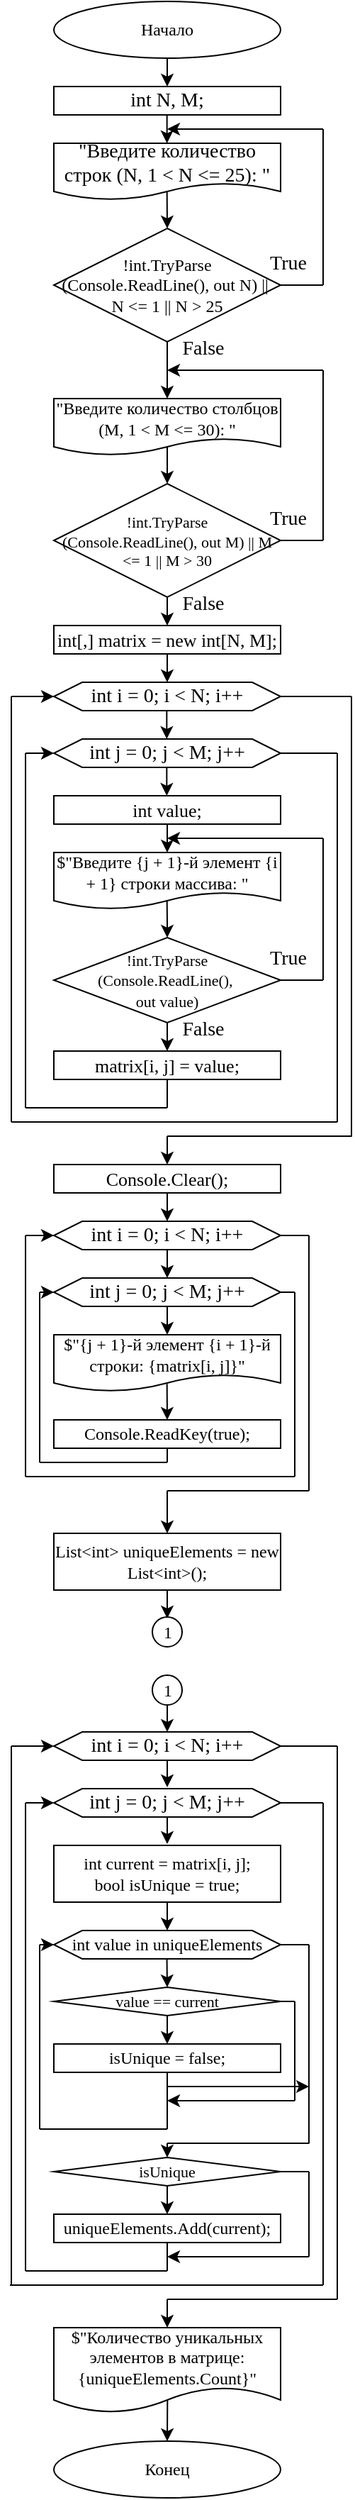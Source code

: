 <mxfile version="24.7.17">
  <diagram name="Страница — 1" id="_hEnDNuZC0-9BNf5I3-u">
    <mxGraphModel dx="863" dy="505" grid="1" gridSize="10" guides="1" tooltips="1" connect="1" arrows="1" fold="1" page="1" pageScale="1" pageWidth="827" pageHeight="1169" math="0" shadow="0">
      <root>
        <mxCell id="0" />
        <mxCell id="1" parent="0" />
        <mxCell id="6tebJzeogztO9o2k-AaM-1" value="&lt;font face=&quot;Times New Roman&quot;&gt;Начало&lt;/font&gt;" style="ellipse;whiteSpace=wrap;html=1;" parent="1" vertex="1">
          <mxGeometry x="320" width="160" height="40" as="geometry" />
        </mxCell>
        <mxCell id="6tebJzeogztO9o2k-AaM-2" value="" style="endArrow=classic;html=1;rounded=0;exitX=0.5;exitY=1;exitDx=0;exitDy=0;" parent="1" source="6tebJzeogztO9o2k-AaM-1" edge="1">
          <mxGeometry width="50" height="50" relative="1" as="geometry">
            <mxPoint x="350" y="130" as="sourcePoint" />
            <mxPoint x="400" y="60" as="targetPoint" />
          </mxGeometry>
        </mxCell>
        <mxCell id="6tebJzeogztO9o2k-AaM-3" value="&lt;font style=&quot;font-size: 14px;&quot; face=&quot;Times New Roman&quot;&gt;int N, M;&lt;/font&gt;" style="rounded=0;whiteSpace=wrap;html=1;" parent="1" vertex="1">
          <mxGeometry x="320" y="60" width="160" height="20" as="geometry" />
        </mxCell>
        <mxCell id="6tebJzeogztO9o2k-AaM-4" value="" style="endArrow=classic;html=1;rounded=0;exitX=0.5;exitY=1;exitDx=0;exitDy=0;" parent="1" edge="1">
          <mxGeometry width="50" height="50" relative="1" as="geometry">
            <mxPoint x="399.83" y="80" as="sourcePoint" />
            <mxPoint x="399.83" y="100" as="targetPoint" />
          </mxGeometry>
        </mxCell>
        <mxCell id="6tebJzeogztO9o2k-AaM-5" value="&lt;font style=&quot;font-size: 14px;&quot; face=&quot;Times New Roman&quot;&gt;&quot;Введите количество строк (N, 1 &amp;lt; N &amp;lt;= 25): &quot;&lt;/font&gt;" style="shape=document;whiteSpace=wrap;html=1;boundedLbl=1;" parent="1" vertex="1">
          <mxGeometry x="320" y="100" width="160" height="40" as="geometry" />
        </mxCell>
        <mxCell id="6tebJzeogztO9o2k-AaM-6" value="" style="endArrow=classic;html=1;rounded=0;exitX=0.499;exitY=0.845;exitDx=0;exitDy=0;exitPerimeter=0;" parent="1" source="6tebJzeogztO9o2k-AaM-5" edge="1">
          <mxGeometry width="50" height="50" relative="1" as="geometry">
            <mxPoint x="350" y="210" as="sourcePoint" />
            <mxPoint x="400" y="160" as="targetPoint" />
          </mxGeometry>
        </mxCell>
        <mxCell id="6tebJzeogztO9o2k-AaM-7" value="&lt;font face=&quot;Times New Roman&quot;&gt;!int.TryParse&lt;/font&gt;&lt;div&gt;&lt;font face=&quot;Times New Roman&quot;&gt;(Console.ReadLine(), out N) ||&amp;nbsp;&lt;/font&gt;&lt;div&gt;&lt;font face=&quot;Times New Roman&quot;&gt;N &amp;lt;= 1 || N &amp;gt; 25&lt;/font&gt;&lt;/div&gt;&lt;/div&gt;" style="rhombus;whiteSpace=wrap;html=1;" parent="1" vertex="1">
          <mxGeometry x="320" y="160" width="160" height="80" as="geometry" />
        </mxCell>
        <mxCell id="6tebJzeogztO9o2k-AaM-8" value="" style="endArrow=classic;html=1;rounded=0;" parent="1" edge="1">
          <mxGeometry width="50" height="50" relative="1" as="geometry">
            <mxPoint x="400" y="240" as="sourcePoint" />
            <mxPoint x="400" y="280" as="targetPoint" />
          </mxGeometry>
        </mxCell>
        <mxCell id="6tebJzeogztO9o2k-AaM-9" value="" style="endArrow=none;html=1;rounded=0;" parent="1" edge="1">
          <mxGeometry width="50" height="50" relative="1" as="geometry">
            <mxPoint x="510" y="200" as="sourcePoint" />
            <mxPoint x="480" y="200" as="targetPoint" />
          </mxGeometry>
        </mxCell>
        <mxCell id="6tebJzeogztO9o2k-AaM-10" value="" style="endArrow=none;html=1;rounded=0;" parent="1" edge="1">
          <mxGeometry width="50" height="50" relative="1" as="geometry">
            <mxPoint x="510" y="200" as="sourcePoint" />
            <mxPoint x="510" y="90" as="targetPoint" />
          </mxGeometry>
        </mxCell>
        <mxCell id="6tebJzeogztO9o2k-AaM-11" value="" style="endArrow=classic;html=1;rounded=0;" parent="1" edge="1">
          <mxGeometry width="50" height="50" relative="1" as="geometry">
            <mxPoint x="510" y="90" as="sourcePoint" />
            <mxPoint x="400" y="90" as="targetPoint" />
          </mxGeometry>
        </mxCell>
        <mxCell id="6tebJzeogztO9o2k-AaM-12" value="&lt;font style=&quot;font-size: 14px;&quot; face=&quot;Times New Roman&quot;&gt;True&lt;/font&gt;" style="text;html=1;align=center;verticalAlign=middle;resizable=0;points=[];autosize=1;strokeColor=none;fillColor=none;" parent="1" vertex="1">
          <mxGeometry x="460" y="170" width="50" height="30" as="geometry" />
        </mxCell>
        <mxCell id="6tebJzeogztO9o2k-AaM-13" value="&lt;font style=&quot;font-size: 14px;&quot; face=&quot;Times New Roman&quot;&gt;False&lt;/font&gt;" style="text;html=1;align=center;verticalAlign=middle;resizable=0;points=[];autosize=1;strokeColor=none;fillColor=none;" parent="1" vertex="1">
          <mxGeometry x="400" y="230" width="50" height="30" as="geometry" />
        </mxCell>
        <mxCell id="6tebJzeogztO9o2k-AaM-14" value="&lt;font style=&quot;font-size: 12px;&quot; face=&quot;Times New Roman&quot;&gt;&quot;Введите количество столбцов (M, 1 &amp;lt; M &amp;lt;= 30): &quot;&lt;/font&gt;" style="shape=document;whiteSpace=wrap;html=1;boundedLbl=1;" parent="1" vertex="1">
          <mxGeometry x="320" y="280" width="160" height="40" as="geometry" />
        </mxCell>
        <mxCell id="6tebJzeogztO9o2k-AaM-15" value="" style="endArrow=classic;html=1;rounded=0;exitX=0.5;exitY=0.849;exitDx=0;exitDy=0;exitPerimeter=0;" parent="1" source="6tebJzeogztO9o2k-AaM-14" edge="1">
          <mxGeometry width="50" height="50" relative="1" as="geometry">
            <mxPoint x="400" y="320" as="sourcePoint" />
            <mxPoint x="400" y="340" as="targetPoint" />
          </mxGeometry>
        </mxCell>
        <mxCell id="6tebJzeogztO9o2k-AaM-16" value="&lt;font style=&quot;font-size: 11px;&quot; face=&quot;Times New Roman&quot;&gt;!int.TryParse&lt;/font&gt;&lt;div style=&quot;font-size: 11px;&quot;&gt;&lt;font style=&quot;font-size: 11px;&quot; face=&quot;Times New Roman&quot;&gt;(Console.ReadLine(), out M) || M &amp;lt;= 1 || M &amp;gt; 30&lt;/font&gt;&lt;/div&gt;" style="rhombus;whiteSpace=wrap;html=1;" parent="1" vertex="1">
          <mxGeometry x="320" y="340" width="160" height="80" as="geometry" />
        </mxCell>
        <mxCell id="6tebJzeogztO9o2k-AaM-17" value="" style="endArrow=classic;html=1;rounded=0;" parent="1" edge="1">
          <mxGeometry width="50" height="50" relative="1" as="geometry">
            <mxPoint x="400" y="420" as="sourcePoint" />
            <mxPoint x="400" y="440" as="targetPoint" />
          </mxGeometry>
        </mxCell>
        <mxCell id="6tebJzeogztO9o2k-AaM-18" value="" style="endArrow=none;html=1;rounded=0;" parent="1" edge="1">
          <mxGeometry width="50" height="50" relative="1" as="geometry">
            <mxPoint x="480" y="380" as="sourcePoint" />
            <mxPoint x="510" y="380" as="targetPoint" />
          </mxGeometry>
        </mxCell>
        <mxCell id="6tebJzeogztO9o2k-AaM-19" value="" style="endArrow=none;html=1;rounded=0;" parent="1" edge="1">
          <mxGeometry width="50" height="50" relative="1" as="geometry">
            <mxPoint x="510" y="380" as="sourcePoint" />
            <mxPoint x="510" y="260" as="targetPoint" />
          </mxGeometry>
        </mxCell>
        <mxCell id="6tebJzeogztO9o2k-AaM-20" value="" style="endArrow=classic;html=1;rounded=0;" parent="1" edge="1">
          <mxGeometry width="50" height="50" relative="1" as="geometry">
            <mxPoint x="510" y="260" as="sourcePoint" />
            <mxPoint x="400" y="260" as="targetPoint" />
          </mxGeometry>
        </mxCell>
        <mxCell id="6tebJzeogztO9o2k-AaM-21" value="&lt;font style=&quot;font-size: 14px;&quot; face=&quot;Times New Roman&quot;&gt;True&lt;/font&gt;" style="text;html=1;align=center;verticalAlign=middle;resizable=0;points=[];autosize=1;strokeColor=none;fillColor=none;" parent="1" vertex="1">
          <mxGeometry x="460" y="350" width="50" height="30" as="geometry" />
        </mxCell>
        <mxCell id="6tebJzeogztO9o2k-AaM-22" value="&lt;font style=&quot;font-size: 14px;&quot; face=&quot;Times New Roman&quot;&gt;False&lt;/font&gt;" style="text;html=1;align=center;verticalAlign=middle;resizable=0;points=[];autosize=1;strokeColor=none;fillColor=none;" parent="1" vertex="1">
          <mxGeometry x="400" y="410" width="50" height="30" as="geometry" />
        </mxCell>
        <mxCell id="6tebJzeogztO9o2k-AaM-23" value="&lt;font style=&quot;font-size: 13px;&quot; face=&quot;Times New Roman&quot;&gt;int[,] matrix = new int[N, M];&lt;/font&gt;" style="rounded=0;whiteSpace=wrap;html=1;" parent="1" vertex="1">
          <mxGeometry x="320" y="440" width="160" height="20" as="geometry" />
        </mxCell>
        <mxCell id="6tebJzeogztO9o2k-AaM-24" value="" style="endArrow=classic;html=1;rounded=0;exitX=0.5;exitY=1;exitDx=0;exitDy=0;" parent="1" source="6tebJzeogztO9o2k-AaM-23" edge="1">
          <mxGeometry width="50" height="50" relative="1" as="geometry">
            <mxPoint x="350" y="530" as="sourcePoint" />
            <mxPoint x="400" y="480" as="targetPoint" />
            <Array as="points">
              <mxPoint x="400" y="470" />
            </Array>
          </mxGeometry>
        </mxCell>
        <mxCell id="6tebJzeogztO9o2k-AaM-25" value="&lt;font style=&quot;font-size: 14px;&quot; face=&quot;Times New Roman&quot;&gt;int i = 0; i &amp;lt; N; i++&lt;/font&gt;" style="shape=hexagon;perimeter=hexagonPerimeter2;whiteSpace=wrap;html=1;fixedSize=1;" parent="1" vertex="1">
          <mxGeometry x="320" y="480" width="160" height="20" as="geometry" />
        </mxCell>
        <mxCell id="6tebJzeogztO9o2k-AaM-26" value="" style="endArrow=classic;html=1;rounded=0;exitX=0.5;exitY=1;exitDx=0;exitDy=0;" parent="1" edge="1">
          <mxGeometry width="50" height="50" relative="1" as="geometry">
            <mxPoint x="399.67" y="500" as="sourcePoint" />
            <mxPoint x="399.67" y="520" as="targetPoint" />
            <Array as="points">
              <mxPoint x="399.67" y="510" />
            </Array>
          </mxGeometry>
        </mxCell>
        <mxCell id="6tebJzeogztO9o2k-AaM-27" value="&lt;font face=&quot;Times New Roman&quot;&gt;&lt;span style=&quot;font-size: 14px;&quot;&gt;int j = 0; j &amp;lt; M; j++&lt;/span&gt;&lt;/font&gt;" style="shape=hexagon;perimeter=hexagonPerimeter2;whiteSpace=wrap;html=1;fixedSize=1;" parent="1" vertex="1">
          <mxGeometry x="320" y="520" width="160" height="20" as="geometry" />
        </mxCell>
        <mxCell id="6tebJzeogztO9o2k-AaM-28" value="" style="endArrow=classic;html=1;rounded=0;exitX=0.5;exitY=1;exitDx=0;exitDy=0;" parent="1" edge="1">
          <mxGeometry width="50" height="50" relative="1" as="geometry">
            <mxPoint x="399.67" y="540" as="sourcePoint" />
            <mxPoint x="399.67" y="560" as="targetPoint" />
            <Array as="points">
              <mxPoint x="399.67" y="550" />
            </Array>
          </mxGeometry>
        </mxCell>
        <mxCell id="6tebJzeogztO9o2k-AaM-29" value="&lt;font face=&quot;Times New Roman&quot;&gt;&lt;span style=&quot;font-size: 13px;&quot;&gt;int value;&lt;/span&gt;&lt;/font&gt;" style="rounded=0;whiteSpace=wrap;html=1;" parent="1" vertex="1">
          <mxGeometry x="320" y="560" width="160" height="20" as="geometry" />
        </mxCell>
        <mxCell id="6tebJzeogztO9o2k-AaM-30" value="" style="endArrow=classic;html=1;rounded=0;exitX=0.5;exitY=1;exitDx=0;exitDy=0;" parent="1" edge="1">
          <mxGeometry width="50" height="50" relative="1" as="geometry">
            <mxPoint x="400" y="580" as="sourcePoint" />
            <mxPoint x="400" y="600" as="targetPoint" />
            <Array as="points">
              <mxPoint x="400" y="590" />
            </Array>
          </mxGeometry>
        </mxCell>
        <mxCell id="6tebJzeogztO9o2k-AaM-31" value="&lt;font face=&quot;Times New Roman&quot;&gt;$&quot;Введите {j + 1}-й элемент {i + 1} строки массива: &quot;&lt;/font&gt;" style="shape=document;whiteSpace=wrap;html=1;boundedLbl=1;" parent="1" vertex="1">
          <mxGeometry x="320" y="600" width="160" height="40" as="geometry" />
        </mxCell>
        <mxCell id="6tebJzeogztO9o2k-AaM-32" value="" style="endArrow=classic;html=1;rounded=0;exitX=0.499;exitY=0.845;exitDx=0;exitDy=0;exitPerimeter=0;" parent="1" source="6tebJzeogztO9o2k-AaM-31" edge="1">
          <mxGeometry width="50" height="50" relative="1" as="geometry">
            <mxPoint x="400" y="640" as="sourcePoint" />
            <mxPoint x="400" y="660" as="targetPoint" />
            <Array as="points">
              <mxPoint x="400" y="650" />
            </Array>
          </mxGeometry>
        </mxCell>
        <mxCell id="6tebJzeogztO9o2k-AaM-33" value="&lt;font face=&quot;Times New Roman&quot;&gt;&lt;span style=&quot;font-size: 11px;&quot;&gt;!int.TryParse&lt;/span&gt;&lt;/font&gt;&lt;div&gt;&lt;font face=&quot;Times New Roman&quot;&gt;&lt;span style=&quot;font-size: 11px;&quot;&gt;(Console.ReadLine(),&amp;nbsp;&lt;/span&gt;&lt;/font&gt;&lt;/div&gt;&lt;div&gt;&lt;font face=&quot;Times New Roman&quot;&gt;&lt;span style=&quot;font-size: 11px;&quot;&gt;out value)&lt;/span&gt;&lt;/font&gt;&lt;br&gt;&lt;/div&gt;" style="rhombus;whiteSpace=wrap;html=1;" parent="1" vertex="1">
          <mxGeometry x="320" y="660" width="160" height="60" as="geometry" />
        </mxCell>
        <mxCell id="6tebJzeogztO9o2k-AaM-34" value="" style="endArrow=classic;html=1;rounded=0;" parent="1" edge="1">
          <mxGeometry width="50" height="50" relative="1" as="geometry">
            <mxPoint x="400" y="720" as="sourcePoint" />
            <mxPoint x="400" y="740" as="targetPoint" />
          </mxGeometry>
        </mxCell>
        <mxCell id="6tebJzeogztO9o2k-AaM-35" value="" style="endArrow=none;html=1;rounded=0;" parent="1" edge="1">
          <mxGeometry width="50" height="50" relative="1" as="geometry">
            <mxPoint x="480" y="690" as="sourcePoint" />
            <mxPoint x="510" y="690" as="targetPoint" />
          </mxGeometry>
        </mxCell>
        <mxCell id="6tebJzeogztO9o2k-AaM-36" value="" style="endArrow=none;html=1;rounded=0;" parent="1" edge="1">
          <mxGeometry width="50" height="50" relative="1" as="geometry">
            <mxPoint x="510" y="690" as="sourcePoint" />
            <mxPoint x="510" y="590" as="targetPoint" />
          </mxGeometry>
        </mxCell>
        <mxCell id="6tebJzeogztO9o2k-AaM-37" value="" style="endArrow=classic;html=1;rounded=0;" parent="1" edge="1">
          <mxGeometry width="50" height="50" relative="1" as="geometry">
            <mxPoint x="510" y="590" as="sourcePoint" />
            <mxPoint x="400" y="590" as="targetPoint" />
          </mxGeometry>
        </mxCell>
        <mxCell id="6tebJzeogztO9o2k-AaM-38" value="&lt;font style=&quot;font-size: 14px;&quot; face=&quot;Times New Roman&quot;&gt;True&lt;/font&gt;" style="text;html=1;align=center;verticalAlign=middle;resizable=0;points=[];autosize=1;strokeColor=none;fillColor=none;" parent="1" vertex="1">
          <mxGeometry x="460" y="660" width="50" height="30" as="geometry" />
        </mxCell>
        <mxCell id="6tebJzeogztO9o2k-AaM-39" value="&lt;font style=&quot;font-size: 14px;&quot; face=&quot;Times New Roman&quot;&gt;False&lt;/font&gt;" style="text;html=1;align=center;verticalAlign=middle;resizable=0;points=[];autosize=1;strokeColor=none;fillColor=none;" parent="1" vertex="1">
          <mxGeometry x="400" y="710" width="50" height="30" as="geometry" />
        </mxCell>
        <mxCell id="6tebJzeogztO9o2k-AaM-40" value="&lt;font face=&quot;Times New Roman&quot;&gt;&lt;span style=&quot;font-size: 13px;&quot;&gt;matrix[i, j] = value;&lt;/span&gt;&lt;/font&gt;" style="rounded=0;whiteSpace=wrap;html=1;" parent="1" vertex="1">
          <mxGeometry x="320" y="740" width="160" height="20" as="geometry" />
        </mxCell>
        <mxCell id="6tebJzeogztO9o2k-AaM-42" value="" style="endArrow=none;html=1;rounded=0;" parent="1" edge="1">
          <mxGeometry width="50" height="50" relative="1" as="geometry">
            <mxPoint x="400" y="780" as="sourcePoint" />
            <mxPoint x="400" y="760" as="targetPoint" />
          </mxGeometry>
        </mxCell>
        <mxCell id="6tebJzeogztO9o2k-AaM-43" value="" style="endArrow=none;html=1;rounded=0;" parent="1" edge="1">
          <mxGeometry width="50" height="50" relative="1" as="geometry">
            <mxPoint x="300" y="780" as="sourcePoint" />
            <mxPoint x="400" y="780" as="targetPoint" />
          </mxGeometry>
        </mxCell>
        <mxCell id="6tebJzeogztO9o2k-AaM-44" value="" style="endArrow=none;html=1;rounded=0;" parent="1" edge="1">
          <mxGeometry width="50" height="50" relative="1" as="geometry">
            <mxPoint x="300" y="530" as="sourcePoint" />
            <mxPoint x="300" y="780" as="targetPoint" />
          </mxGeometry>
        </mxCell>
        <mxCell id="6tebJzeogztO9o2k-AaM-45" value="" style="endArrow=classic;html=1;rounded=0;" parent="1" edge="1">
          <mxGeometry width="50" height="50" relative="1" as="geometry">
            <mxPoint x="300" y="530" as="sourcePoint" />
            <mxPoint x="320" y="530" as="targetPoint" />
          </mxGeometry>
        </mxCell>
        <mxCell id="6tebJzeogztO9o2k-AaM-46" value="" style="endArrow=none;html=1;rounded=0;" parent="1" edge="1">
          <mxGeometry width="50" height="50" relative="1" as="geometry">
            <mxPoint x="480" y="530" as="sourcePoint" />
            <mxPoint x="520" y="530" as="targetPoint" />
          </mxGeometry>
        </mxCell>
        <mxCell id="6tebJzeogztO9o2k-AaM-47" value="" style="endArrow=none;html=1;rounded=0;" parent="1" edge="1">
          <mxGeometry width="50" height="50" relative="1" as="geometry">
            <mxPoint x="520" y="790" as="sourcePoint" />
            <mxPoint x="520" y="530" as="targetPoint" />
          </mxGeometry>
        </mxCell>
        <mxCell id="6tebJzeogztO9o2k-AaM-48" value="" style="endArrow=none;html=1;rounded=0;" parent="1" edge="1">
          <mxGeometry width="50" height="50" relative="1" as="geometry">
            <mxPoint x="290" y="790" as="sourcePoint" />
            <mxPoint x="520" y="790" as="targetPoint" />
          </mxGeometry>
        </mxCell>
        <mxCell id="6tebJzeogztO9o2k-AaM-49" value="" style="endArrow=none;html=1;rounded=0;" parent="1" edge="1">
          <mxGeometry width="50" height="50" relative="1" as="geometry">
            <mxPoint x="290" y="490" as="sourcePoint" />
            <mxPoint x="290" y="790" as="targetPoint" />
          </mxGeometry>
        </mxCell>
        <mxCell id="6tebJzeogztO9o2k-AaM-50" value="" style="endArrow=classic;html=1;rounded=0;" parent="1" edge="1">
          <mxGeometry width="50" height="50" relative="1" as="geometry">
            <mxPoint x="290" y="490" as="sourcePoint" />
            <mxPoint x="320" y="490" as="targetPoint" />
          </mxGeometry>
        </mxCell>
        <mxCell id="6tebJzeogztO9o2k-AaM-51" value="" style="endArrow=none;html=1;rounded=0;" parent="1" edge="1">
          <mxGeometry width="50" height="50" relative="1" as="geometry">
            <mxPoint x="480" y="490" as="sourcePoint" />
            <mxPoint x="530" y="490" as="targetPoint" />
          </mxGeometry>
        </mxCell>
        <mxCell id="6tebJzeogztO9o2k-AaM-52" value="" style="endArrow=none;html=1;rounded=0;" parent="1" edge="1">
          <mxGeometry width="50" height="50" relative="1" as="geometry">
            <mxPoint x="530" y="490" as="sourcePoint" />
            <mxPoint x="530" y="800.381" as="targetPoint" />
          </mxGeometry>
        </mxCell>
        <mxCell id="6tebJzeogztO9o2k-AaM-53" value="" style="endArrow=none;html=1;rounded=0;" parent="1" edge="1">
          <mxGeometry width="50" height="50" relative="1" as="geometry">
            <mxPoint x="400" y="800" as="sourcePoint" />
            <mxPoint x="530" y="800" as="targetPoint" />
          </mxGeometry>
        </mxCell>
        <mxCell id="6tebJzeogztO9o2k-AaM-54" value="" style="endArrow=classic;html=1;rounded=0;" parent="1" edge="1">
          <mxGeometry width="50" height="50" relative="1" as="geometry">
            <mxPoint x="400" y="800" as="sourcePoint" />
            <mxPoint x="400" y="820" as="targetPoint" />
          </mxGeometry>
        </mxCell>
        <mxCell id="6tebJzeogztO9o2k-AaM-55" value="&lt;font face=&quot;Times New Roman&quot;&gt;&lt;span style=&quot;font-size: 13px;&quot;&gt;Console.Clear();&lt;/span&gt;&lt;/font&gt;" style="rounded=0;whiteSpace=wrap;html=1;" parent="1" vertex="1">
          <mxGeometry x="320" y="820" width="160" height="20" as="geometry" />
        </mxCell>
        <mxCell id="6tebJzeogztO9o2k-AaM-56" value="" style="endArrow=classic;html=1;rounded=0;exitX=0.5;exitY=1;exitDx=0;exitDy=0;" parent="1" source="6tebJzeogztO9o2k-AaM-55" edge="1">
          <mxGeometry width="50" height="50" relative="1" as="geometry">
            <mxPoint x="350" y="910" as="sourcePoint" />
            <mxPoint x="400" y="860" as="targetPoint" />
          </mxGeometry>
        </mxCell>
        <mxCell id="6tebJzeogztO9o2k-AaM-57" value="&lt;font style=&quot;font-size: 14px;&quot; face=&quot;Times New Roman&quot;&gt;int i = 0; i &amp;lt; N; i++&lt;/font&gt;" style="shape=hexagon;perimeter=hexagonPerimeter2;whiteSpace=wrap;html=1;fixedSize=1;" parent="1" vertex="1">
          <mxGeometry x="320" y="860" width="160" height="20" as="geometry" />
        </mxCell>
        <mxCell id="6tebJzeogztO9o2k-AaM-60" value="&lt;font face=&quot;Times New Roman&quot;&gt;&lt;span style=&quot;font-size: 14px;&quot;&gt;int j = 0; j &amp;lt; M; j++&lt;/span&gt;&lt;/font&gt;" style="shape=hexagon;perimeter=hexagonPerimeter2;whiteSpace=wrap;html=1;fixedSize=1;" parent="1" vertex="1">
          <mxGeometry x="320" y="900" width="160" height="20" as="geometry" />
        </mxCell>
        <mxCell id="6tebJzeogztO9o2k-AaM-61" value="" style="endArrow=classic;html=1;rounded=0;exitX=0.5;exitY=1;exitDx=0;exitDy=0;" parent="1" source="6tebJzeogztO9o2k-AaM-57" edge="1">
          <mxGeometry width="50" height="50" relative="1" as="geometry">
            <mxPoint x="350" y="950" as="sourcePoint" />
            <mxPoint x="400" y="900" as="targetPoint" />
          </mxGeometry>
        </mxCell>
        <mxCell id="6tebJzeogztO9o2k-AaM-62" value="" style="endArrow=classic;html=1;rounded=0;exitX=0.5;exitY=1;exitDx=0;exitDy=0;" parent="1" source="6tebJzeogztO9o2k-AaM-60" edge="1">
          <mxGeometry width="50" height="50" relative="1" as="geometry">
            <mxPoint x="350" y="990" as="sourcePoint" />
            <mxPoint x="400" y="940" as="targetPoint" />
          </mxGeometry>
        </mxCell>
        <mxCell id="6tebJzeogztO9o2k-AaM-63" value="&lt;font face=&quot;Times New Roman&quot;&gt;$&quot;{j + 1}-й элемент {i + 1}-й строки: {matrix[i, j]}&quot;&lt;/font&gt;" style="shape=document;whiteSpace=wrap;html=1;boundedLbl=1;" parent="1" vertex="1">
          <mxGeometry x="320" y="940" width="160" height="40" as="geometry" />
        </mxCell>
        <mxCell id="6tebJzeogztO9o2k-AaM-64" value="" style="endArrow=classic;html=1;rounded=0;exitX=0.499;exitY=0.865;exitDx=0;exitDy=0;exitPerimeter=0;" parent="1" source="6tebJzeogztO9o2k-AaM-63" edge="1">
          <mxGeometry width="50" height="50" relative="1" as="geometry">
            <mxPoint x="350" y="1050" as="sourcePoint" />
            <mxPoint x="400" y="1000" as="targetPoint" />
          </mxGeometry>
        </mxCell>
        <mxCell id="6tebJzeogztO9o2k-AaM-65" value="&lt;font face=&quot;Times New Roman&quot;&gt;Console.ReadKey(true);&lt;/font&gt;" style="rounded=0;whiteSpace=wrap;html=1;" parent="1" vertex="1">
          <mxGeometry x="320" y="1000" width="160" height="20" as="geometry" />
        </mxCell>
        <mxCell id="6tebJzeogztO9o2k-AaM-68" value="" style="endArrow=none;html=1;rounded=0;" parent="1" edge="1">
          <mxGeometry width="50" height="50" relative="1" as="geometry">
            <mxPoint x="400" y="1030" as="sourcePoint" />
            <mxPoint x="400" y="1020" as="targetPoint" />
          </mxGeometry>
        </mxCell>
        <mxCell id="6tebJzeogztO9o2k-AaM-69" value="" style="endArrow=none;html=1;rounded=0;" parent="1" edge="1">
          <mxGeometry width="50" height="50" relative="1" as="geometry">
            <mxPoint x="310" y="1030" as="sourcePoint" />
            <mxPoint x="400" y="1030" as="targetPoint" />
          </mxGeometry>
        </mxCell>
        <mxCell id="6tebJzeogztO9o2k-AaM-70" value="" style="endArrow=none;html=1;rounded=0;" parent="1" edge="1">
          <mxGeometry width="50" height="50" relative="1" as="geometry">
            <mxPoint x="310" y="1030" as="sourcePoint" />
            <mxPoint x="310" y="910" as="targetPoint" />
          </mxGeometry>
        </mxCell>
        <mxCell id="6tebJzeogztO9o2k-AaM-71" value="" style="endArrow=classic;html=1;rounded=0;" parent="1" edge="1">
          <mxGeometry width="50" height="50" relative="1" as="geometry">
            <mxPoint x="310" y="910" as="sourcePoint" />
            <mxPoint x="320" y="910" as="targetPoint" />
          </mxGeometry>
        </mxCell>
        <mxCell id="6tebJzeogztO9o2k-AaM-72" value="" style="endArrow=none;html=1;rounded=0;" parent="1" edge="1">
          <mxGeometry width="50" height="50" relative="1" as="geometry">
            <mxPoint x="480" y="910" as="sourcePoint" />
            <mxPoint x="490" y="910" as="targetPoint" />
          </mxGeometry>
        </mxCell>
        <mxCell id="6tebJzeogztO9o2k-AaM-73" value="" style="endArrow=none;html=1;rounded=0;" parent="1" edge="1">
          <mxGeometry width="50" height="50" relative="1" as="geometry">
            <mxPoint x="490" y="910" as="sourcePoint" />
            <mxPoint x="490" y="1040" as="targetPoint" />
          </mxGeometry>
        </mxCell>
        <mxCell id="6tebJzeogztO9o2k-AaM-74" value="" style="endArrow=none;html=1;rounded=0;" parent="1" edge="1">
          <mxGeometry width="50" height="50" relative="1" as="geometry">
            <mxPoint x="300" y="1040" as="sourcePoint" />
            <mxPoint x="490" y="1040" as="targetPoint" />
          </mxGeometry>
        </mxCell>
        <mxCell id="6tebJzeogztO9o2k-AaM-75" value="" style="endArrow=none;html=1;rounded=0;" parent="1" edge="1">
          <mxGeometry width="50" height="50" relative="1" as="geometry">
            <mxPoint x="300" y="1040" as="sourcePoint" />
            <mxPoint x="300" y="870" as="targetPoint" />
          </mxGeometry>
        </mxCell>
        <mxCell id="6tebJzeogztO9o2k-AaM-76" value="" style="endArrow=classic;html=1;rounded=0;" parent="1" edge="1">
          <mxGeometry width="50" height="50" relative="1" as="geometry">
            <mxPoint x="300" y="870" as="sourcePoint" />
            <mxPoint x="320" y="870" as="targetPoint" />
          </mxGeometry>
        </mxCell>
        <mxCell id="6tebJzeogztO9o2k-AaM-77" value="" style="endArrow=none;html=1;rounded=0;" parent="1" edge="1">
          <mxGeometry width="50" height="50" relative="1" as="geometry">
            <mxPoint x="480" y="870" as="sourcePoint" />
            <mxPoint x="500" y="870" as="targetPoint" />
          </mxGeometry>
        </mxCell>
        <mxCell id="6tebJzeogztO9o2k-AaM-78" value="" style="endArrow=none;html=1;rounded=0;" parent="1" edge="1">
          <mxGeometry width="50" height="50" relative="1" as="geometry">
            <mxPoint x="500" y="870" as="sourcePoint" />
            <mxPoint x="500" y="1050" as="targetPoint" />
          </mxGeometry>
        </mxCell>
        <mxCell id="6tebJzeogztO9o2k-AaM-79" value="" style="endArrow=none;html=1;rounded=0;" parent="1" edge="1">
          <mxGeometry width="50" height="50" relative="1" as="geometry">
            <mxPoint x="400" y="1050" as="sourcePoint" />
            <mxPoint x="500" y="1050" as="targetPoint" />
          </mxGeometry>
        </mxCell>
        <mxCell id="6tebJzeogztO9o2k-AaM-80" value="" style="endArrow=classic;html=1;rounded=0;" parent="1" edge="1">
          <mxGeometry width="50" height="50" relative="1" as="geometry">
            <mxPoint x="400" y="1050" as="sourcePoint" />
            <mxPoint x="400" y="1080" as="targetPoint" />
          </mxGeometry>
        </mxCell>
        <mxCell id="6tebJzeogztO9o2k-AaM-81" value="&lt;font face=&quot;Times New Roman&quot;&gt;List&amp;lt;int&amp;gt; uniqueElements = new List&amp;lt;int&amp;gt;();&lt;/font&gt;" style="rounded=0;whiteSpace=wrap;html=1;" parent="1" vertex="1">
          <mxGeometry x="320" y="1080" width="160" height="40" as="geometry" />
        </mxCell>
        <mxCell id="6tebJzeogztO9o2k-AaM-82" value="" style="endArrow=classic;html=1;rounded=0;exitX=0.5;exitY=1;exitDx=0;exitDy=0;" parent="1" source="6tebJzeogztO9o2k-AaM-81" edge="1">
          <mxGeometry width="50" height="50" relative="1" as="geometry">
            <mxPoint x="400" y="1130" as="sourcePoint" />
            <mxPoint x="400" y="1140" as="targetPoint" />
          </mxGeometry>
        </mxCell>
        <mxCell id="6tebJzeogztO9o2k-AaM-83" value="&lt;font face=&quot;Times New Roman&quot;&gt;1&lt;/font&gt;" style="ellipse;whiteSpace=wrap;html=1;aspect=fixed;" parent="1" vertex="1">
          <mxGeometry x="389.5" y="1139" width="21" height="21" as="geometry" />
        </mxCell>
        <mxCell id="6tebJzeogztO9o2k-AaM-84" value="&lt;font face=&quot;Times New Roman&quot;&gt;1&lt;/font&gt;" style="ellipse;whiteSpace=wrap;html=1;aspect=fixed;" parent="1" vertex="1">
          <mxGeometry x="389.5" y="1180" width="21" height="21" as="geometry" />
        </mxCell>
        <mxCell id="6tebJzeogztO9o2k-AaM-85" value="" style="endArrow=classic;html=1;rounded=0;exitX=0.5;exitY=1;exitDx=0;exitDy=0;" parent="1" source="6tebJzeogztO9o2k-AaM-84" edge="1">
          <mxGeometry width="50" height="50" relative="1" as="geometry">
            <mxPoint x="400" y="1250" as="sourcePoint" />
            <mxPoint x="400" y="1220" as="targetPoint" />
          </mxGeometry>
        </mxCell>
        <mxCell id="6tebJzeogztO9o2k-AaM-86" value="&lt;font face=&quot;Times New Roman&quot;&gt;&lt;span style=&quot;font-size: 14px;&quot;&gt;int i = 0; i &amp;lt; N; i++&lt;/span&gt;&lt;/font&gt;" style="shape=hexagon;perimeter=hexagonPerimeter2;whiteSpace=wrap;html=1;fixedSize=1;" parent="1" vertex="1">
          <mxGeometry x="320" y="1220" width="160" height="20" as="geometry" />
        </mxCell>
        <mxCell id="6tebJzeogztO9o2k-AaM-87" value="" style="endArrow=classic;html=1;rounded=0;exitX=0.5;exitY=1;exitDx=0;exitDy=0;" parent="1" edge="1">
          <mxGeometry width="50" height="50" relative="1" as="geometry">
            <mxPoint x="400" y="1240" as="sourcePoint" />
            <mxPoint x="400" y="1259" as="targetPoint" />
          </mxGeometry>
        </mxCell>
        <mxCell id="6tebJzeogztO9o2k-AaM-88" value="&lt;font face=&quot;Times New Roman&quot;&gt;&lt;span style=&quot;font-size: 14px;&quot;&gt;int j = 0; j &amp;lt; M; j++&lt;/span&gt;&lt;/font&gt;" style="shape=hexagon;perimeter=hexagonPerimeter2;whiteSpace=wrap;html=1;fixedSize=1;" parent="1" vertex="1">
          <mxGeometry x="320" y="1260" width="160" height="20" as="geometry" />
        </mxCell>
        <mxCell id="6tebJzeogztO9o2k-AaM-89" value="" style="endArrow=classic;html=1;rounded=0;exitX=0.5;exitY=1;exitDx=0;exitDy=0;" parent="1" edge="1">
          <mxGeometry width="50" height="50" relative="1" as="geometry">
            <mxPoint x="400" y="1280" as="sourcePoint" />
            <mxPoint x="400" y="1299" as="targetPoint" />
          </mxGeometry>
        </mxCell>
        <mxCell id="6tebJzeogztO9o2k-AaM-90" value="&lt;div&gt;&lt;font face=&quot;Times New Roman&quot;&gt;int current = matrix[i, j];&lt;/font&gt;&lt;/div&gt;&lt;div&gt;&lt;font face=&quot;Times New Roman&quot;&gt;bool isUnique = true;&lt;/font&gt;&lt;/div&gt;" style="rounded=0;whiteSpace=wrap;html=1;" parent="1" vertex="1">
          <mxGeometry x="320" y="1300" width="160" height="40" as="geometry" />
        </mxCell>
        <mxCell id="6tebJzeogztO9o2k-AaM-91" value="" style="endArrow=classic;html=1;rounded=0;exitX=0.5;exitY=1;exitDx=0;exitDy=0;entryX=0.5;entryY=0;entryDx=0;entryDy=0;" parent="1" target="6tebJzeogztO9o2k-AaM-92" edge="1">
          <mxGeometry width="50" height="50" relative="1" as="geometry">
            <mxPoint x="400" y="1340" as="sourcePoint" />
            <mxPoint x="400" y="1359" as="targetPoint" />
          </mxGeometry>
        </mxCell>
        <mxCell id="6tebJzeogztO9o2k-AaM-92" value="&lt;font style=&quot;font-size: 12px;&quot; face=&quot;Times New Roman&quot;&gt;int value in uniqueElements&lt;/font&gt;" style="shape=hexagon;perimeter=hexagonPerimeter2;whiteSpace=wrap;html=1;fixedSize=1;" parent="1" vertex="1">
          <mxGeometry x="320" y="1360" width="160" height="20" as="geometry" />
        </mxCell>
        <mxCell id="6tebJzeogztO9o2k-AaM-93" value="" style="endArrow=classic;html=1;rounded=0;exitX=0.5;exitY=1;exitDx=0;exitDy=0;entryX=0.5;entryY=0;entryDx=0;entryDy=0;" parent="1" target="6tebJzeogztO9o2k-AaM-94" edge="1">
          <mxGeometry width="50" height="50" relative="1" as="geometry">
            <mxPoint x="399.77" y="1380" as="sourcePoint" />
            <mxPoint x="399.77" y="1399" as="targetPoint" />
          </mxGeometry>
        </mxCell>
        <mxCell id="6tebJzeogztO9o2k-AaM-94" value="&lt;div&gt;&lt;font face=&quot;Times New Roman&quot;&gt;&lt;span style=&quot;font-size: 11px;&quot;&gt;value == current&lt;/span&gt;&lt;/font&gt;&lt;br&gt;&lt;/div&gt;" style="rhombus;whiteSpace=wrap;html=1;" parent="1" vertex="1">
          <mxGeometry x="320" y="1400" width="160" height="20" as="geometry" />
        </mxCell>
        <mxCell id="6tebJzeogztO9o2k-AaM-95" value="" style="endArrow=classic;html=1;rounded=0;exitX=0.5;exitY=1;exitDx=0;exitDy=0;" parent="1" source="6tebJzeogztO9o2k-AaM-94" edge="1">
          <mxGeometry width="50" height="50" relative="1" as="geometry">
            <mxPoint x="350" y="1490" as="sourcePoint" />
            <mxPoint x="400" y="1440" as="targetPoint" />
          </mxGeometry>
        </mxCell>
        <mxCell id="6tebJzeogztO9o2k-AaM-96" value="&lt;font face=&quot;Times New Roman&quot;&gt;isUnique = false;&lt;/font&gt;" style="rounded=0;whiteSpace=wrap;html=1;" parent="1" vertex="1">
          <mxGeometry x="320" y="1440" width="160" height="20" as="geometry" />
        </mxCell>
        <mxCell id="6tebJzeogztO9o2k-AaM-98" value="" style="endArrow=none;html=1;rounded=0;" parent="1" edge="1">
          <mxGeometry width="50" height="50" relative="1" as="geometry">
            <mxPoint x="400" y="1500" as="sourcePoint" />
            <mxPoint x="400" y="1460" as="targetPoint" />
          </mxGeometry>
        </mxCell>
        <mxCell id="6tebJzeogztO9o2k-AaM-99" value="" style="endArrow=none;html=1;rounded=0;" parent="1" edge="1">
          <mxGeometry width="50" height="50" relative="1" as="geometry">
            <mxPoint x="310" y="1500" as="sourcePoint" />
            <mxPoint x="400" y="1500" as="targetPoint" />
          </mxGeometry>
        </mxCell>
        <mxCell id="6tebJzeogztO9o2k-AaM-100" value="" style="endArrow=none;html=1;rounded=0;" parent="1" edge="1">
          <mxGeometry width="50" height="50" relative="1" as="geometry">
            <mxPoint x="310" y="1370" as="sourcePoint" />
            <mxPoint x="310" y="1500" as="targetPoint" />
          </mxGeometry>
        </mxCell>
        <mxCell id="6tebJzeogztO9o2k-AaM-101" value="" style="endArrow=classic;html=1;rounded=0;" parent="1" edge="1">
          <mxGeometry width="50" height="50" relative="1" as="geometry">
            <mxPoint x="310" y="1370" as="sourcePoint" />
            <mxPoint x="320" y="1370" as="targetPoint" />
          </mxGeometry>
        </mxCell>
        <mxCell id="6tebJzeogztO9o2k-AaM-102" value="" style="endArrow=none;html=1;rounded=0;" parent="1" edge="1">
          <mxGeometry width="50" height="50" relative="1" as="geometry">
            <mxPoint x="480" y="1370" as="sourcePoint" />
            <mxPoint x="500" y="1370" as="targetPoint" />
          </mxGeometry>
        </mxCell>
        <mxCell id="6tebJzeogztO9o2k-AaM-103" value="" style="endArrow=none;html=1;rounded=0;" parent="1" edge="1">
          <mxGeometry width="50" height="50" relative="1" as="geometry">
            <mxPoint x="500" y="1370" as="sourcePoint" />
            <mxPoint x="500" y="1510.271" as="targetPoint" />
          </mxGeometry>
        </mxCell>
        <mxCell id="6tebJzeogztO9o2k-AaM-104" value="" style="endArrow=none;html=1;rounded=0;" parent="1" edge="1">
          <mxGeometry width="50" height="50" relative="1" as="geometry">
            <mxPoint x="400" y="1510" as="sourcePoint" />
            <mxPoint x="500" y="1510" as="targetPoint" />
          </mxGeometry>
        </mxCell>
        <mxCell id="6tebJzeogztO9o2k-AaM-114" value="" style="endArrow=classic;html=1;rounded=0;" parent="1" edge="1">
          <mxGeometry width="50" height="50" relative="1" as="geometry">
            <mxPoint x="400" y="1510" as="sourcePoint" />
            <mxPoint x="400" y="1520" as="targetPoint" />
          </mxGeometry>
        </mxCell>
        <mxCell id="6tebJzeogztO9o2k-AaM-115" value="&lt;div&gt;&lt;font face=&quot;Times New Roman&quot;&gt;&lt;span style=&quot;font-size: 11px;&quot;&gt;isUnique&lt;/span&gt;&lt;/font&gt;&lt;br&gt;&lt;/div&gt;" style="rhombus;whiteSpace=wrap;html=1;" parent="1" vertex="1">
          <mxGeometry x="320" y="1520" width="160" height="20" as="geometry" />
        </mxCell>
        <mxCell id="6tebJzeogztO9o2k-AaM-116" value="" style="endArrow=classic;html=1;rounded=0;" parent="1" edge="1">
          <mxGeometry width="50" height="50" relative="1" as="geometry">
            <mxPoint x="400" y="1540" as="sourcePoint" />
            <mxPoint x="400" y="1560" as="targetPoint" />
          </mxGeometry>
        </mxCell>
        <mxCell id="6tebJzeogztO9o2k-AaM-117" value="&lt;font face=&quot;Times New Roman&quot;&gt;uniqueElements.Add(current);&lt;/font&gt;" style="rounded=0;whiteSpace=wrap;html=1;" parent="1" vertex="1">
          <mxGeometry x="320" y="1560" width="160" height="20" as="geometry" />
        </mxCell>
        <mxCell id="6tebJzeogztO9o2k-AaM-118" value="" style="endArrow=none;html=1;rounded=0;" parent="1" edge="1">
          <mxGeometry width="50" height="50" relative="1" as="geometry">
            <mxPoint x="400" y="1600" as="sourcePoint" />
            <mxPoint x="400" y="1580" as="targetPoint" />
          </mxGeometry>
        </mxCell>
        <mxCell id="6tebJzeogztO9o2k-AaM-119" value="" style="endArrow=classic;html=1;rounded=0;" parent="1" edge="1">
          <mxGeometry width="50" height="50" relative="1" as="geometry">
            <mxPoint x="500" y="1590" as="sourcePoint" />
            <mxPoint x="400" y="1590" as="targetPoint" />
          </mxGeometry>
        </mxCell>
        <mxCell id="6tebJzeogztO9o2k-AaM-120" value="" style="endArrow=none;html=1;rounded=0;" parent="1" edge="1">
          <mxGeometry width="50" height="50" relative="1" as="geometry">
            <mxPoint x="480" y="1530" as="sourcePoint" />
            <mxPoint x="500" y="1530" as="targetPoint" />
          </mxGeometry>
        </mxCell>
        <mxCell id="6tebJzeogztO9o2k-AaM-121" value="" style="endArrow=none;html=1;rounded=0;" parent="1" edge="1">
          <mxGeometry width="50" height="50" relative="1" as="geometry">
            <mxPoint x="500" y="1530" as="sourcePoint" />
            <mxPoint x="500" y="1590" as="targetPoint" />
          </mxGeometry>
        </mxCell>
        <mxCell id="6tebJzeogztO9o2k-AaM-122" value="" style="endArrow=none;html=1;rounded=0;" parent="1" edge="1">
          <mxGeometry width="50" height="50" relative="1" as="geometry">
            <mxPoint x="300" y="1600" as="sourcePoint" />
            <mxPoint x="400" y="1600" as="targetPoint" />
          </mxGeometry>
        </mxCell>
        <mxCell id="6tebJzeogztO9o2k-AaM-123" value="" style="endArrow=none;html=1;rounded=0;" parent="1" edge="1">
          <mxGeometry width="50" height="50" relative="1" as="geometry">
            <mxPoint x="300" y="1600" as="sourcePoint" />
            <mxPoint x="300" y="1270" as="targetPoint" />
          </mxGeometry>
        </mxCell>
        <mxCell id="6tebJzeogztO9o2k-AaM-124" value="" style="endArrow=classic;html=1;rounded=0;" parent="1" edge="1">
          <mxGeometry width="50" height="50" relative="1" as="geometry">
            <mxPoint x="300" y="1270" as="sourcePoint" />
            <mxPoint x="320" y="1270" as="targetPoint" />
          </mxGeometry>
        </mxCell>
        <mxCell id="6tebJzeogztO9o2k-AaM-125" value="" style="endArrow=none;html=1;rounded=0;" parent="1" edge="1">
          <mxGeometry width="50" height="50" relative="1" as="geometry">
            <mxPoint x="480" y="1270" as="sourcePoint" />
            <mxPoint x="510" y="1270" as="targetPoint" />
          </mxGeometry>
        </mxCell>
        <mxCell id="6tebJzeogztO9o2k-AaM-126" value="" style="endArrow=none;html=1;rounded=0;" parent="1" edge="1">
          <mxGeometry width="50" height="50" relative="1" as="geometry">
            <mxPoint x="510" y="1270" as="sourcePoint" />
            <mxPoint x="510" y="1610" as="targetPoint" />
          </mxGeometry>
        </mxCell>
        <mxCell id="6tebJzeogztO9o2k-AaM-127" value="" style="endArrow=none;html=1;rounded=0;" parent="1" edge="1">
          <mxGeometry width="50" height="50" relative="1" as="geometry">
            <mxPoint x="289" y="1610" as="sourcePoint" />
            <mxPoint x="510" y="1610" as="targetPoint" />
          </mxGeometry>
        </mxCell>
        <mxCell id="6tebJzeogztO9o2k-AaM-128" value="" style="endArrow=none;html=1;rounded=0;" parent="1" edge="1">
          <mxGeometry width="50" height="50" relative="1" as="geometry">
            <mxPoint x="290" y="1230" as="sourcePoint" />
            <mxPoint x="290" y="1610" as="targetPoint" />
          </mxGeometry>
        </mxCell>
        <mxCell id="6tebJzeogztO9o2k-AaM-129" value="" style="endArrow=classic;html=1;rounded=0;" parent="1" edge="1">
          <mxGeometry width="50" height="50" relative="1" as="geometry">
            <mxPoint x="290" y="1230" as="sourcePoint" />
            <mxPoint x="320" y="1230" as="targetPoint" />
          </mxGeometry>
        </mxCell>
        <mxCell id="6tebJzeogztO9o2k-AaM-130" value="" style="endArrow=none;html=1;rounded=0;" parent="1" edge="1">
          <mxGeometry width="50" height="50" relative="1" as="geometry">
            <mxPoint x="480" y="1230" as="sourcePoint" />
            <mxPoint x="520" y="1230" as="targetPoint" />
          </mxGeometry>
        </mxCell>
        <mxCell id="6tebJzeogztO9o2k-AaM-131" value="" style="endArrow=none;html=1;rounded=0;" parent="1" edge="1">
          <mxGeometry width="50" height="50" relative="1" as="geometry">
            <mxPoint x="520" y="1230" as="sourcePoint" />
            <mxPoint x="520" y="1620" as="targetPoint" />
          </mxGeometry>
        </mxCell>
        <mxCell id="6tebJzeogztO9o2k-AaM-132" value="" style="endArrow=none;html=1;rounded=0;" parent="1" edge="1">
          <mxGeometry width="50" height="50" relative="1" as="geometry">
            <mxPoint x="400" y="1620" as="sourcePoint" />
            <mxPoint x="520" y="1620" as="targetPoint" />
          </mxGeometry>
        </mxCell>
        <mxCell id="6tebJzeogztO9o2k-AaM-133" value="" style="endArrow=classic;html=1;rounded=0;" parent="1" edge="1">
          <mxGeometry width="50" height="50" relative="1" as="geometry">
            <mxPoint x="400" y="1620" as="sourcePoint" />
            <mxPoint x="400" y="1640" as="targetPoint" />
          </mxGeometry>
        </mxCell>
        <mxCell id="6tebJzeogztO9o2k-AaM-134" value="" style="endArrow=none;html=1;rounded=0;" parent="1" edge="1">
          <mxGeometry width="50" height="50" relative="1" as="geometry">
            <mxPoint x="490" y="1410" as="sourcePoint" />
            <mxPoint x="480" y="1410" as="targetPoint" />
          </mxGeometry>
        </mxCell>
        <mxCell id="6tebJzeogztO9o2k-AaM-135" value="" style="endArrow=classic;html=1;rounded=0;" parent="1" edge="1">
          <mxGeometry width="50" height="50" relative="1" as="geometry">
            <mxPoint x="490" y="1480" as="sourcePoint" />
            <mxPoint x="400" y="1480" as="targetPoint" />
          </mxGeometry>
        </mxCell>
        <mxCell id="6tebJzeogztO9o2k-AaM-136" value="" style="endArrow=none;html=1;rounded=0;" parent="1" edge="1">
          <mxGeometry width="50" height="50" relative="1" as="geometry">
            <mxPoint x="490" y="1410" as="sourcePoint" />
            <mxPoint x="490" y="1480" as="targetPoint" />
          </mxGeometry>
        </mxCell>
        <mxCell id="6tebJzeogztO9o2k-AaM-137" value="" style="endArrow=classic;html=1;rounded=0;" parent="1" edge="1">
          <mxGeometry width="50" height="50" relative="1" as="geometry">
            <mxPoint x="400" y="1470" as="sourcePoint" />
            <mxPoint x="500" y="1470" as="targetPoint" />
          </mxGeometry>
        </mxCell>
        <mxCell id="6tebJzeogztO9o2k-AaM-138" value="&lt;font face=&quot;Times New Roman&quot;&gt;$&quot;Количество уникальных элементов в матрице: {uniqueElements.Count}&quot;&lt;/font&gt;" style="shape=document;whiteSpace=wrap;html=1;boundedLbl=1;" parent="1" vertex="1">
          <mxGeometry x="320" y="1640" width="160" height="60" as="geometry" />
        </mxCell>
        <mxCell id="6tebJzeogztO9o2k-AaM-139" value="" style="endArrow=classic;html=1;rounded=0;exitX=0.501;exitY=0.846;exitDx=0;exitDy=0;exitPerimeter=0;" parent="1" source="6tebJzeogztO9o2k-AaM-138" edge="1">
          <mxGeometry width="50" height="50" relative="1" as="geometry">
            <mxPoint x="350" y="1770" as="sourcePoint" />
            <mxPoint x="400" y="1720" as="targetPoint" />
          </mxGeometry>
        </mxCell>
        <mxCell id="6tebJzeogztO9o2k-AaM-140" value="&lt;font face=&quot;Times New Roman&quot;&gt;Конец&lt;/font&gt;" style="ellipse;whiteSpace=wrap;html=1;" parent="1" vertex="1">
          <mxGeometry x="320" y="1720" width="160" height="40" as="geometry" />
        </mxCell>
      </root>
    </mxGraphModel>
  </diagram>
</mxfile>
